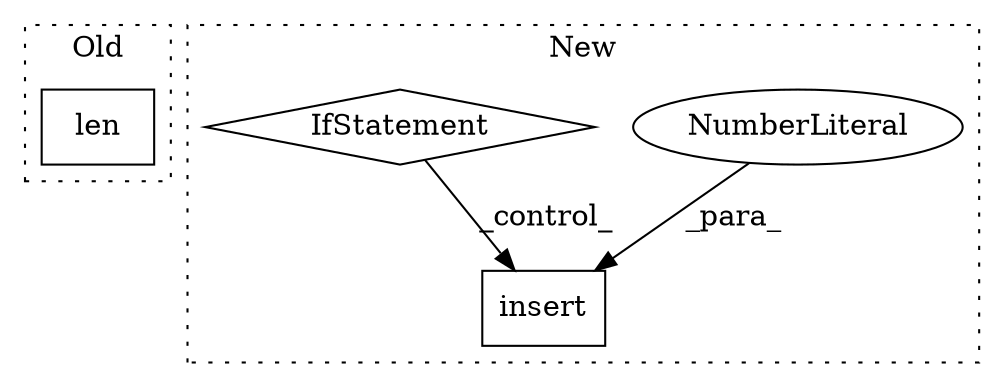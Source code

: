 digraph G {
subgraph cluster0 {
1 [label="len" a="32" s="2520,2545" l="4,1" shape="box"];
label = "Old";
style="dotted";
}
subgraph cluster1 {
2 [label="insert" a="32" s="2484,2504" l="7,1" shape="box"];
3 [label="NumberLiteral" a="34" s="2491" l="1" shape="ellipse"];
4 [label="IfStatement" a="25" s="2409,2465" l="4,2" shape="diamond"];
label = "New";
style="dotted";
}
3 -> 2 [label="_para_"];
4 -> 2 [label="_control_"];
}